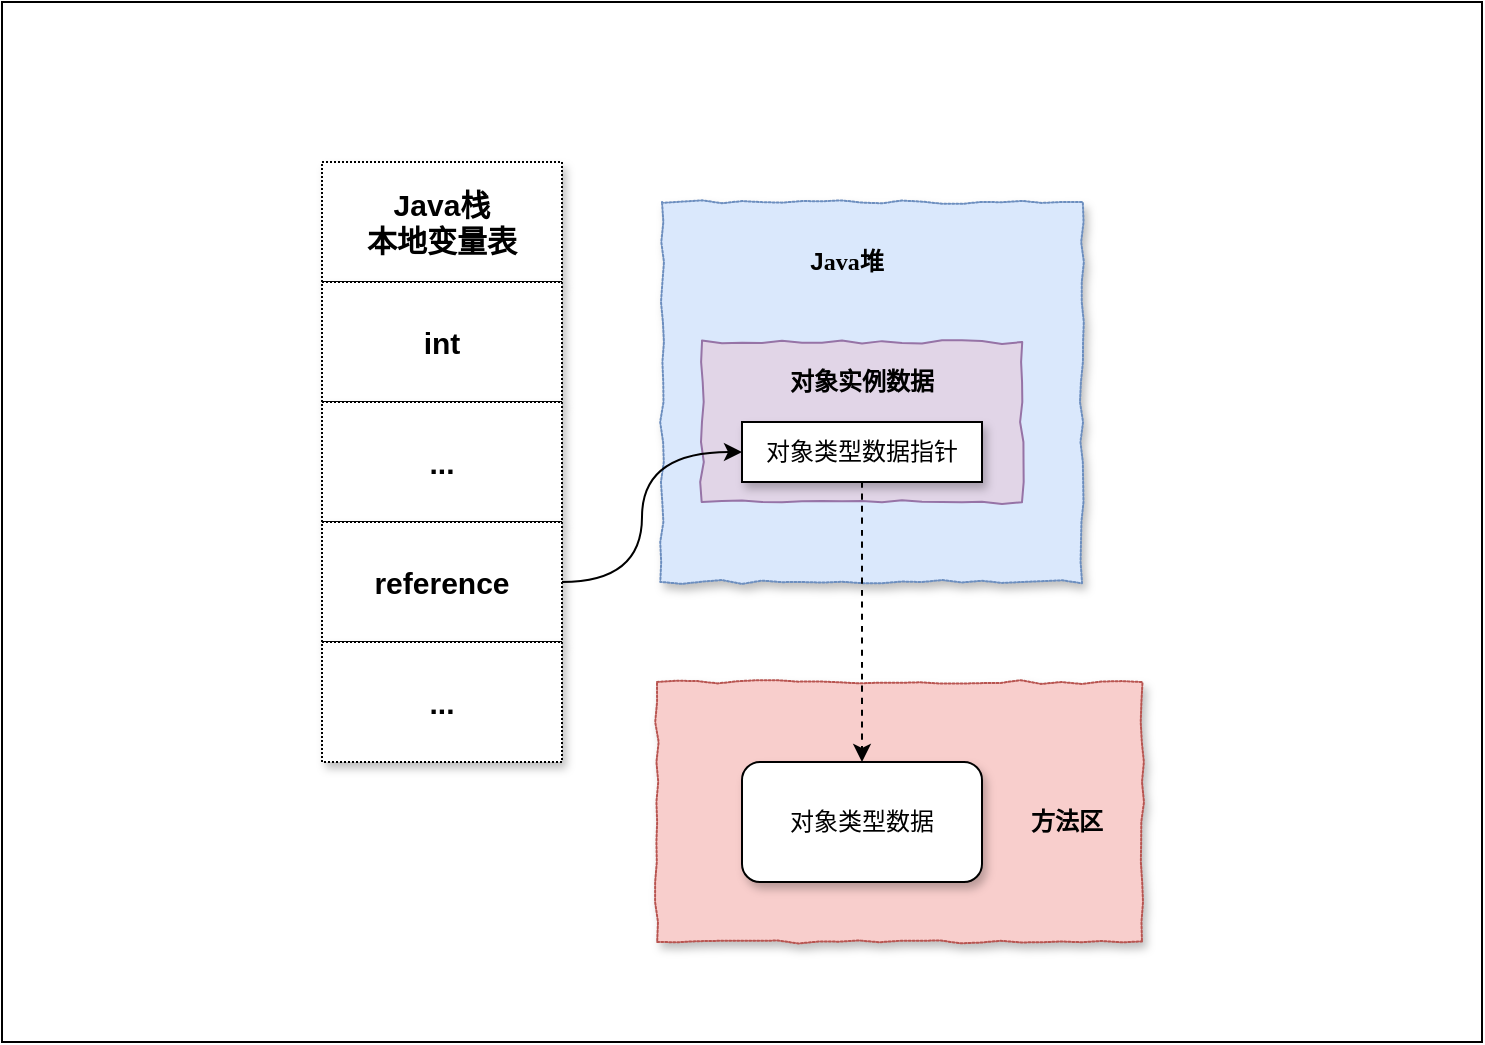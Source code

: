 <mxfile version="12.4.8" type="device"><diagram id="hn0ENVaP3YgpspvBjUbE" name="第 1 页"><mxGraphModel dx="1806" dy="602" grid="1" gridSize="10" guides="1" tooltips="1" connect="1" arrows="1" fold="1" page="1" pageScale="1" pageWidth="827" pageHeight="1169" math="0" shadow="0"><root><mxCell id="0"/><mxCell id="1" parent="0"/><mxCell id="Cl_G39m0Bvt00T1UuBmR-32" value="" style="rounded=0;whiteSpace=wrap;html=1;" vertex="1" parent="1"><mxGeometry x="-80" y="10" width="740" height="520" as="geometry"/></mxCell><mxCell id="Cl_G39m0Bvt00T1UuBmR-22" value="" style="rounded=0;whiteSpace=wrap;html=1;shadow=1;dashed=1;dashPattern=1 1;fontSize=15;fillColor=#dae8fc;strokeColor=#6c8ebf;comic=1;" vertex="1" parent="1"><mxGeometry x="250" y="110" width="210" height="190" as="geometry"/></mxCell><mxCell id="Cl_G39m0Bvt00T1UuBmR-38" value="" style="rounded=0;whiteSpace=wrap;html=1;comic=1;fillColor=#e1d5e7;strokeColor=#9673a6;" vertex="1" parent="1"><mxGeometry x="270" y="180" width="160" height="80" as="geometry"/></mxCell><mxCell id="Cl_G39m0Bvt00T1UuBmR-29" value="" style="rounded=0;whiteSpace=wrap;html=1;shadow=1;dashed=1;dashPattern=1 1;fontSize=15;fillColor=#f8cecc;strokeColor=#b85450;comic=1;" vertex="1" parent="1"><mxGeometry x="247.5" y="350" width="242.5" height="130" as="geometry"/></mxCell><mxCell id="Cl_G39m0Bvt00T1UuBmR-6" value="Java栈&lt;br style=&quot;font-size: 15px;&quot;&gt;本地变量表" style="rounded=0;whiteSpace=wrap;html=1;shadow=1;dashed=1;dashPattern=1 1;fontSize=15;fontStyle=1" vertex="1" parent="1"><mxGeometry x="80" y="90" width="120" height="60" as="geometry"/></mxCell><mxCell id="Cl_G39m0Bvt00T1UuBmR-7" value="int" style="rounded=0;whiteSpace=wrap;html=1;shadow=1;dashed=1;dashPattern=1 1;fontSize=15;fontStyle=1" vertex="1" parent="1"><mxGeometry x="80" y="150" width="120" height="60" as="geometry"/></mxCell><mxCell id="Cl_G39m0Bvt00T1UuBmR-8" value="..." style="rounded=0;whiteSpace=wrap;html=1;shadow=1;dashed=1;dashPattern=1 1;fontSize=15;fontStyle=1" vertex="1" parent="1"><mxGeometry x="80" y="210" width="120" height="60" as="geometry"/></mxCell><mxCell id="Cl_G39m0Bvt00T1UuBmR-37" value="" style="edgeStyle=orthogonalEdgeStyle;orthogonalLoop=1;jettySize=auto;html=1;curved=1;entryX=0;entryY=0.5;entryDx=0;entryDy=0;" edge="1" parent="1" source="Cl_G39m0Bvt00T1UuBmR-9" target="Cl_G39m0Bvt00T1UuBmR-17"><mxGeometry relative="1" as="geometry"><mxPoint x="280" y="300.0" as="targetPoint"/><Array as="points"><mxPoint x="240" y="300"/><mxPoint x="240" y="235"/></Array></mxGeometry></mxCell><mxCell id="Cl_G39m0Bvt00T1UuBmR-9" value="reference" style="rounded=0;whiteSpace=wrap;html=1;shadow=1;dashed=1;dashPattern=1 1;fontSize=15;fontStyle=1" vertex="1" parent="1"><mxGeometry x="80" y="270" width="120" height="60" as="geometry"/></mxCell><mxCell id="Cl_G39m0Bvt00T1UuBmR-11" value="..." style="rounded=0;whiteSpace=wrap;html=1;shadow=1;dashed=1;dashPattern=1 1;fontSize=15;fontStyle=1" vertex="1" parent="1"><mxGeometry x="80" y="330" width="120" height="60" as="geometry"/></mxCell><mxCell id="Cl_G39m0Bvt00T1UuBmR-14" value="&lt;b&gt;对象实例数据&lt;/b&gt;" style="text;html=1;strokeColor=none;fillColor=none;align=center;verticalAlign=middle;whiteSpace=wrap;rounded=1;shadow=1;" vertex="1" parent="1"><mxGeometry x="310" y="190" width="80" height="20" as="geometry"/></mxCell><mxCell id="Cl_G39m0Bvt00T1UuBmR-31" value="" style="edgeStyle=orthogonalEdgeStyle;curved=1;orthogonalLoop=1;jettySize=auto;html=1;dashed=1;strokeColor=#000000;fontSize=15;entryX=0.5;entryY=0;entryDx=0;entryDy=0;exitX=0.5;exitY=1;exitDx=0;exitDy=0;" edge="1" parent="1" source="Cl_G39m0Bvt00T1UuBmR-17" target="Cl_G39m0Bvt00T1UuBmR-19"><mxGeometry relative="1" as="geometry"><Array as="points"><mxPoint x="350" y="290"/><mxPoint x="350" y="290"/></Array></mxGeometry></mxCell><mxCell id="Cl_G39m0Bvt00T1UuBmR-17" value="对象类型数据指针" style="rounded=0;whiteSpace=wrap;html=1;shadow=1;" vertex="1" parent="1"><mxGeometry x="290" y="220" width="120" height="30" as="geometry"/></mxCell><mxCell id="Cl_G39m0Bvt00T1UuBmR-19" value="对象类型数据" style="rounded=1;whiteSpace=wrap;html=1;shadow=1;" vertex="1" parent="1"><mxGeometry x="290" y="390" width="120" height="60" as="geometry"/></mxCell><mxCell id="Cl_G39m0Bvt00T1UuBmR-23" value="&lt;b&gt;J&lt;font face=&quot;Comic Sans MS&quot;&gt;ava&lt;/font&gt;堆&lt;/b&gt;" style="text;html=1;strokeColor=none;fillColor=none;align=center;verticalAlign=middle;whiteSpace=wrap;rounded=1;shadow=1;" vertex="1" parent="1"><mxGeometry x="310" y="130" width="65" height="20" as="geometry"/></mxCell><mxCell id="Cl_G39m0Bvt00T1UuBmR-30" value="&lt;b&gt;方法区&lt;/b&gt;" style="text;html=1;strokeColor=none;fillColor=none;align=center;verticalAlign=middle;whiteSpace=wrap;rounded=1;shadow=1;" vertex="1" parent="1"><mxGeometry x="420" y="410" width="65" height="20" as="geometry"/></mxCell></root></mxGraphModel></diagram></mxfile>